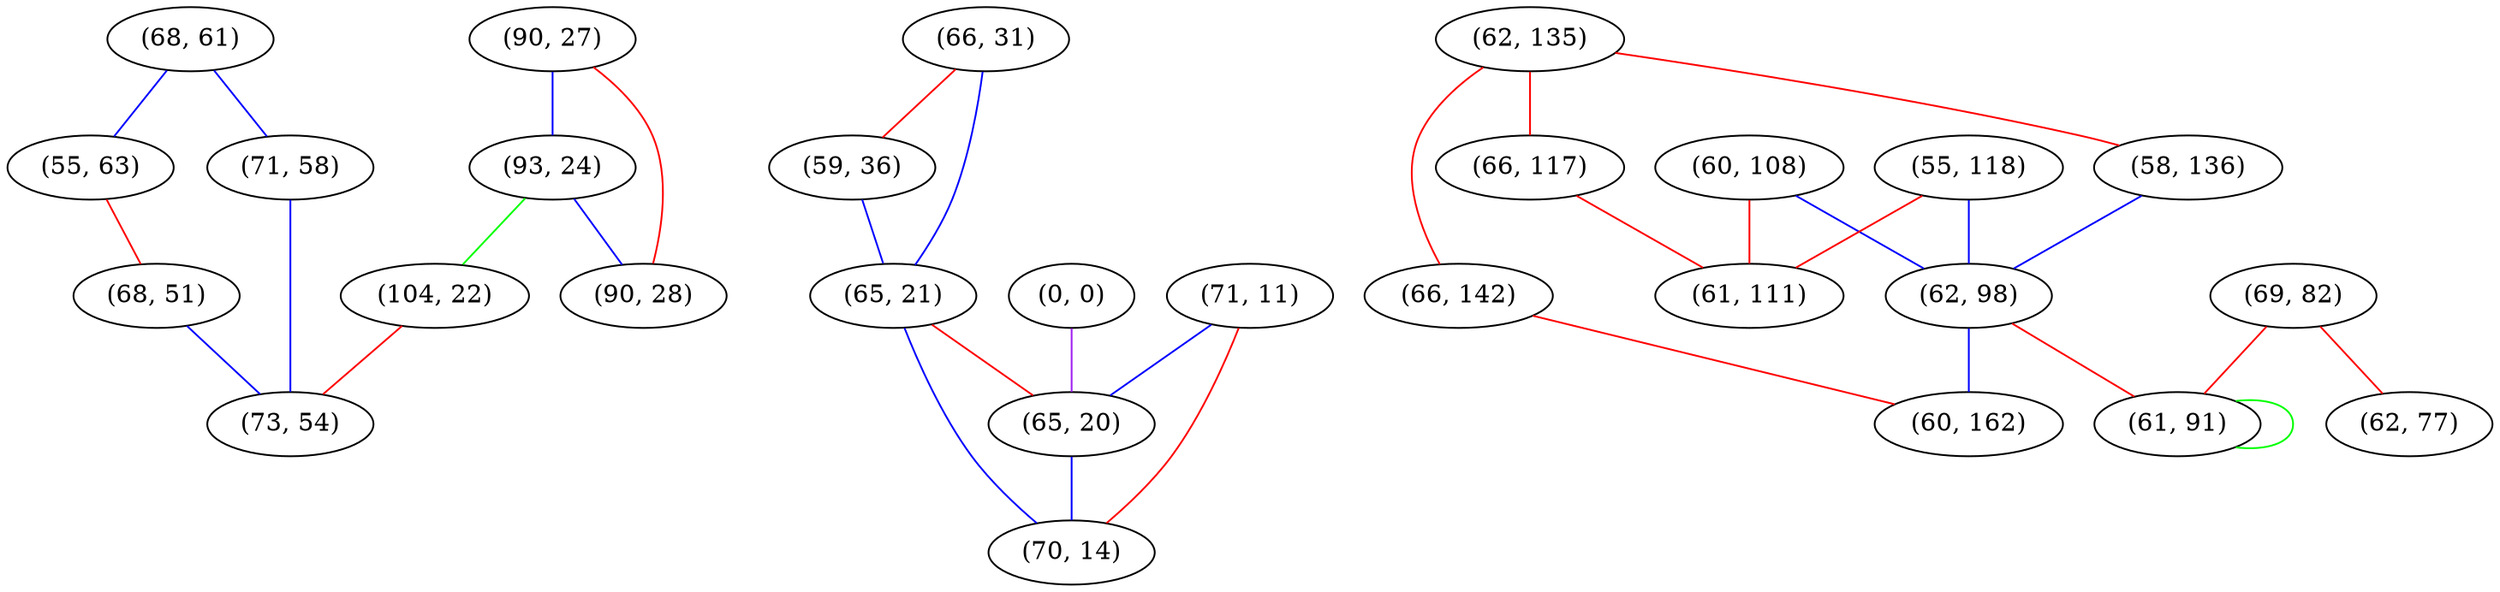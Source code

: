 graph "" {
"(68, 61)";
"(55, 63)";
"(71, 58)";
"(66, 31)";
"(59, 36)";
"(60, 108)";
"(62, 135)";
"(66, 142)";
"(90, 27)";
"(69, 82)";
"(93, 24)";
"(55, 118)";
"(65, 21)";
"(0, 0)";
"(68, 51)";
"(104, 22)";
"(66, 117)";
"(90, 28)";
"(58, 136)";
"(71, 11)";
"(61, 111)";
"(65, 20)";
"(70, 14)";
"(62, 98)";
"(73, 54)";
"(60, 162)";
"(62, 77)";
"(61, 91)";
"(68, 61)" -- "(55, 63)"  [color=blue, key=0, weight=3];
"(68, 61)" -- "(71, 58)"  [color=blue, key=0, weight=3];
"(55, 63)" -- "(68, 51)"  [color=red, key=0, weight=1];
"(71, 58)" -- "(73, 54)"  [color=blue, key=0, weight=3];
"(66, 31)" -- "(65, 21)"  [color=blue, key=0, weight=3];
"(66, 31)" -- "(59, 36)"  [color=red, key=0, weight=1];
"(59, 36)" -- "(65, 21)"  [color=blue, key=0, weight=3];
"(60, 108)" -- "(61, 111)"  [color=red, key=0, weight=1];
"(60, 108)" -- "(62, 98)"  [color=blue, key=0, weight=3];
"(62, 135)" -- "(58, 136)"  [color=red, key=0, weight=1];
"(62, 135)" -- "(66, 117)"  [color=red, key=0, weight=1];
"(62, 135)" -- "(66, 142)"  [color=red, key=0, weight=1];
"(66, 142)" -- "(60, 162)"  [color=red, key=0, weight=1];
"(90, 27)" -- "(90, 28)"  [color=red, key=0, weight=1];
"(90, 27)" -- "(93, 24)"  [color=blue, key=0, weight=3];
"(69, 82)" -- "(62, 77)"  [color=red, key=0, weight=1];
"(69, 82)" -- "(61, 91)"  [color=red, key=0, weight=1];
"(93, 24)" -- "(104, 22)"  [color=green, key=0, weight=2];
"(93, 24)" -- "(90, 28)"  [color=blue, key=0, weight=3];
"(55, 118)" -- "(61, 111)"  [color=red, key=0, weight=1];
"(55, 118)" -- "(62, 98)"  [color=blue, key=0, weight=3];
"(65, 21)" -- "(65, 20)"  [color=red, key=0, weight=1];
"(65, 21)" -- "(70, 14)"  [color=blue, key=0, weight=3];
"(0, 0)" -- "(65, 20)"  [color=purple, key=0, weight=4];
"(68, 51)" -- "(73, 54)"  [color=blue, key=0, weight=3];
"(104, 22)" -- "(73, 54)"  [color=red, key=0, weight=1];
"(66, 117)" -- "(61, 111)"  [color=red, key=0, weight=1];
"(58, 136)" -- "(62, 98)"  [color=blue, key=0, weight=3];
"(71, 11)" -- "(65, 20)"  [color=blue, key=0, weight=3];
"(71, 11)" -- "(70, 14)"  [color=red, key=0, weight=1];
"(65, 20)" -- "(70, 14)"  [color=blue, key=0, weight=3];
"(62, 98)" -- "(60, 162)"  [color=blue, key=0, weight=3];
"(62, 98)" -- "(61, 91)"  [color=red, key=0, weight=1];
"(61, 91)" -- "(61, 91)"  [color=green, key=0, weight=2];
}
